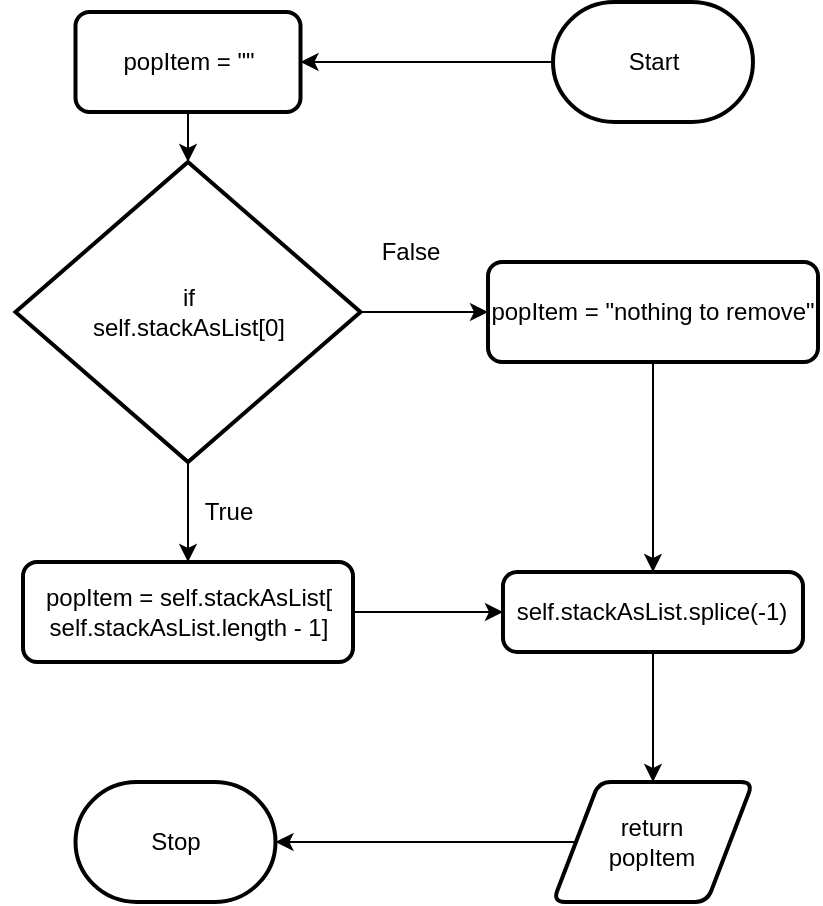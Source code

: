 <mxfile>
    <diagram id="mv7lv0I6oIyRBHd3Hj_u" name="Page-1">
        <mxGraphModel dx="529" dy="469" grid="1" gridSize="10" guides="1" tooltips="1" connect="1" arrows="1" fold="1" page="1" pageScale="1" pageWidth="827" pageHeight="1169" math="0" shadow="0">
            <root>
                <mxCell id="0"/>
                <mxCell id="1" parent="0"/>
                <mxCell id="29" style="edgeStyle=none;html=1;exitX=0;exitY=0.5;exitDx=0;exitDy=0;exitPerimeter=0;entryX=1;entryY=0.5;entryDx=0;entryDy=0;" edge="1" parent="1" source="10" target="26">
                    <mxGeometry relative="1" as="geometry"/>
                </mxCell>
                <mxCell id="10" value="Start" style="strokeWidth=2;html=1;shape=mxgraph.flowchart.terminator;whiteSpace=wrap;" parent="1" vertex="1">
                    <mxGeometry x="482.5" y="60" width="100" height="60" as="geometry"/>
                </mxCell>
                <mxCell id="14" style="edgeStyle=none;html=1;exitX=0;exitY=0.5;exitDx=0;exitDy=0;exitPerimeter=0;" parent="1" source="11" edge="1">
                    <mxGeometry relative="1" as="geometry">
                        <mxPoint x="280" y="195" as="targetPoint"/>
                    </mxGeometry>
                </mxCell>
                <mxCell id="16" style="edgeStyle=none;html=1;exitX=0.5;exitY=1;exitDx=0;exitDy=0;exitPerimeter=0;" parent="1" source="11" target="15" edge="1">
                    <mxGeometry relative="1" as="geometry"/>
                </mxCell>
                <mxCell id="22" style="edgeStyle=none;rounded=0;html=1;exitX=1;exitY=0.5;exitDx=0;exitDy=0;exitPerimeter=0;entryX=0;entryY=0.5;entryDx=0;entryDy=0;" parent="1" source="11" target="19" edge="1">
                    <mxGeometry relative="1" as="geometry"/>
                </mxCell>
                <mxCell id="11" value="if&lt;br&gt;self.stackAsList[0]" style="strokeWidth=2;html=1;shape=mxgraph.flowchart.decision;whiteSpace=wrap;" parent="1" vertex="1">
                    <mxGeometry x="213.75" y="140" width="172.5" height="150" as="geometry"/>
                </mxCell>
                <mxCell id="27" style="edgeStyle=none;html=1;exitX=1;exitY=0.5;exitDx=0;exitDy=0;entryX=0;entryY=0.5;entryDx=0;entryDy=0;" edge="1" parent="1" source="15" target="28">
                    <mxGeometry relative="1" as="geometry">
                        <mxPoint x="481.974" y="365" as="targetPoint"/>
                    </mxGeometry>
                </mxCell>
                <mxCell id="15" value="popItem = self.stackAsList[&lt;br&gt;self.stackAsList.length - 1]" style="rounded=1;whiteSpace=wrap;html=1;absoluteArcSize=1;arcSize=14;strokeWidth=2;" parent="1" vertex="1">
                    <mxGeometry x="217.5" y="340" width="165" height="50" as="geometry"/>
                </mxCell>
                <mxCell id="17" value="True" style="text;html=1;align=center;verticalAlign=middle;resizable=0;points=[];autosize=1;strokeColor=none;fillColor=none;" parent="1" vertex="1">
                    <mxGeometry x="295" y="300" width="50" height="30" as="geometry"/>
                </mxCell>
                <mxCell id="23" style="edgeStyle=none;rounded=0;html=1;exitX=0.5;exitY=1;exitDx=0;exitDy=0;entryX=0.5;entryY=0;entryDx=0;entryDy=0;" parent="1" source="19" target="28" edge="1">
                    <mxGeometry relative="1" as="geometry">
                        <mxPoint x="533" y="335" as="targetPoint"/>
                    </mxGeometry>
                </mxCell>
                <mxCell id="19" value="popItem = &quot;nothing to remove&quot;" style="rounded=1;whiteSpace=wrap;html=1;absoluteArcSize=1;arcSize=14;strokeWidth=2;" parent="1" vertex="1">
                    <mxGeometry x="450" y="190" width="165" height="50" as="geometry"/>
                </mxCell>
                <mxCell id="24" style="edgeStyle=none;rounded=0;html=1;exitX=0.5;exitY=1;exitDx=0;exitDy=0;" parent="1" source="28" target="31" edge="1">
                    <mxGeometry relative="1" as="geometry">
                        <mxPoint x="532.505" y="395" as="sourcePoint"/>
                        <mxPoint x="540" y="440" as="targetPoint"/>
                    </mxGeometry>
                </mxCell>
                <mxCell id="21" value="Stop" style="strokeWidth=2;html=1;shape=mxgraph.flowchart.terminator;whiteSpace=wrap;" parent="1" vertex="1">
                    <mxGeometry x="243.75" y="450" width="100" height="60" as="geometry"/>
                </mxCell>
                <mxCell id="25" value="False" style="text;html=1;align=center;verticalAlign=middle;resizable=0;points=[];autosize=1;strokeColor=none;fillColor=none;" parent="1" vertex="1">
                    <mxGeometry x="386.25" y="170" width="50" height="30" as="geometry"/>
                </mxCell>
                <mxCell id="30" style="edgeStyle=none;html=1;exitX=0.5;exitY=1;exitDx=0;exitDy=0;entryX=0.5;entryY=0;entryDx=0;entryDy=0;entryPerimeter=0;" edge="1" parent="1" source="26" target="11">
                    <mxGeometry relative="1" as="geometry"/>
                </mxCell>
                <mxCell id="26" value="popItem = &quot;&quot;" style="rounded=1;whiteSpace=wrap;html=1;absoluteArcSize=1;arcSize=14;strokeWidth=2;" vertex="1" parent="1">
                    <mxGeometry x="243.75" y="65" width="112.5" height="50" as="geometry"/>
                </mxCell>
                <mxCell id="28" value="self.stackAsList.splice(-1)" style="rounded=1;whiteSpace=wrap;html=1;absoluteArcSize=1;arcSize=14;strokeWidth=2;" vertex="1" parent="1">
                    <mxGeometry x="457.49" y="345" width="150" height="40" as="geometry"/>
                </mxCell>
                <mxCell id="32" style="edgeStyle=none;html=1;exitX=0;exitY=0.5;exitDx=0;exitDy=0;entryX=1;entryY=0.5;entryDx=0;entryDy=0;entryPerimeter=0;" edge="1" parent="1" source="31" target="21">
                    <mxGeometry relative="1" as="geometry"/>
                </mxCell>
                <mxCell id="31" value="return&lt;br&gt;popItem" style="shape=parallelogram;html=1;strokeWidth=2;perimeter=parallelogramPerimeter;whiteSpace=wrap;rounded=1;arcSize=12;size=0.23;" vertex="1" parent="1">
                    <mxGeometry x="482.49" y="450" width="100" height="60" as="geometry"/>
                </mxCell>
            </root>
        </mxGraphModel>
    </diagram>
</mxfile>